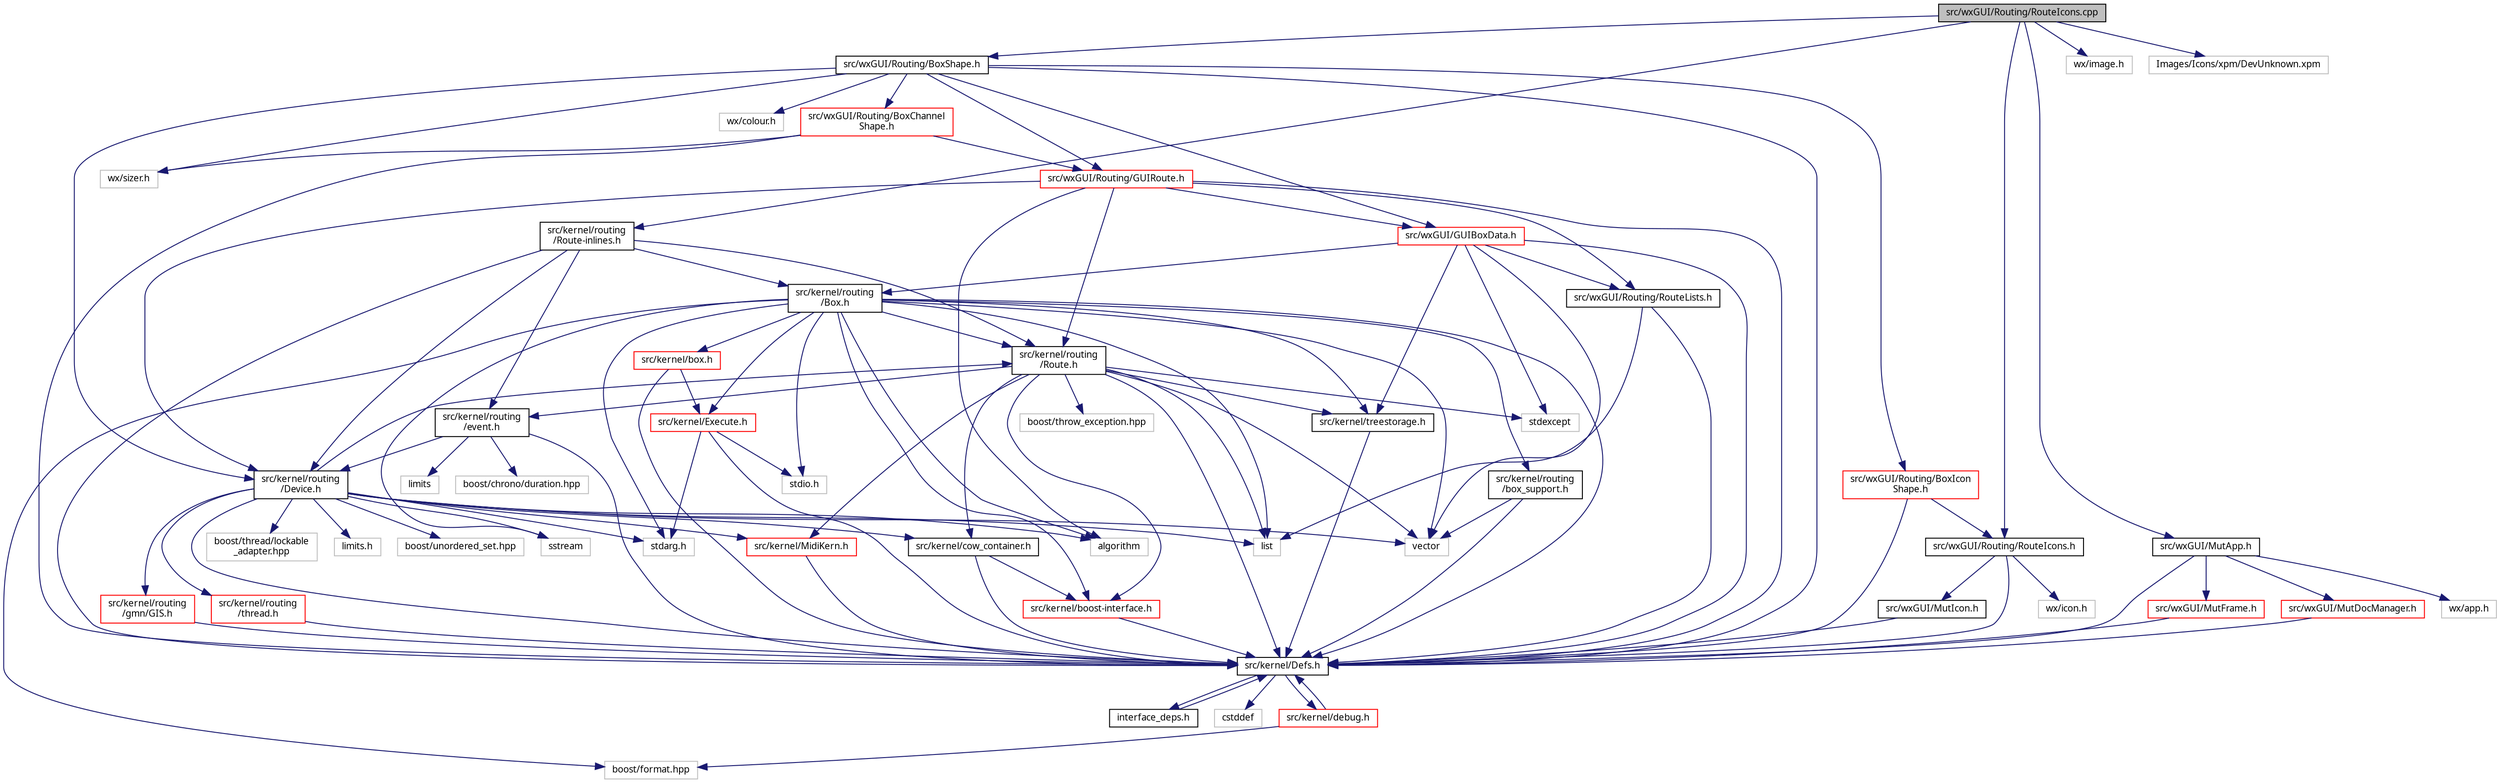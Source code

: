 digraph "src/wxGUI/Routing/RouteIcons.cpp"
{
  edge [fontname="Sans",fontsize="10",labelfontname="Sans",labelfontsize="10"];
  node [fontname="Sans",fontsize="10",shape=record];
  Node0 [label="src/wxGUI/Routing/RouteIcons.cpp",height=0.2,width=0.4,color="black", fillcolor="grey75", style="filled", fontcolor="black"];
  Node0 -> Node1 [color="midnightblue",fontsize="10",style="solid",fontname="Sans"];
  Node1 [label="src/wxGUI/Routing/RouteIcons.h",height=0.2,width=0.4,color="black", fillcolor="white", style="filled",URL="$df/d40/RouteIcons_8h.html",tooltip="Devices base classes. "];
  Node1 -> Node2 [color="midnightblue",fontsize="10",style="solid",fontname="Sans"];
  Node2 [label="src/kernel/Defs.h",height=0.2,width=0.4,color="black", fillcolor="white", style="filled",URL="$d1/d73/Defs_8h.html",tooltip="Common definitions. "];
  Node2 -> Node3 [color="midnightblue",fontsize="10",style="solid",fontname="Sans"];
  Node3 [label="interface_deps.h",height=0.2,width=0.4,color="black", fillcolor="white", style="filled",URL="$de/ddd/interface__deps_8h.html"];
  Node3 -> Node2 [color="midnightblue",fontsize="10",style="solid",fontname="Sans"];
  Node2 -> Node4 [color="midnightblue",fontsize="10",style="solid",fontname="Sans"];
  Node4 [label="cstddef",height=0.2,width=0.4,color="grey75", fillcolor="white", style="filled"];
  Node2 -> Node5 [color="midnightblue",fontsize="10",style="solid",fontname="Sans"];
  Node5 [label="src/kernel/debug.h",height=0.2,width=0.4,color="red", fillcolor="white", style="filled",URL="$db/d16/debug_8h.html"];
  Node5 -> Node2 [color="midnightblue",fontsize="10",style="solid",fontname="Sans"];
  Node5 -> Node9 [color="midnightblue",fontsize="10",style="solid",fontname="Sans"];
  Node9 [label="boost/format.hpp",height=0.2,width=0.4,color="grey75", fillcolor="white", style="filled"];
  Node1 -> Node12 [color="midnightblue",fontsize="10",style="solid",fontname="Sans"];
  Node12 [label="src/wxGUI/MutIcon.h",height=0.2,width=0.4,color="black", fillcolor="white", style="filled",URL="$df/d37/MutIcon_8h.html",tooltip="Icon class fixing issues with Mac OS. "];
  Node12 -> Node2 [color="midnightblue",fontsize="10",style="solid",fontname="Sans"];
  Node1 -> Node13 [color="midnightblue",fontsize="10",style="solid",fontname="Sans"];
  Node13 [label="wx/icon.h",height=0.2,width=0.4,color="grey75", fillcolor="white", style="filled"];
  Node0 -> Node14 [color="midnightblue",fontsize="10",style="solid",fontname="Sans"];
  Node14 [label="src/kernel/routing\l/Route-inlines.h",height=0.2,width=0.4,color="black", fillcolor="white", style="filled",URL="$d2/d2c/Route-inlines_8h.html"];
  Node14 -> Node2 [color="midnightblue",fontsize="10",style="solid",fontname="Sans"];
  Node14 -> Node15 [color="midnightblue",fontsize="10",style="solid",fontname="Sans"];
  Node15 [label="src/kernel/routing\l/Route.h",height=0.2,width=0.4,color="black", fillcolor="white", style="filled",URL="$d1/d65/Route_8h.html",tooltip="Routing. "];
  Node15 -> Node2 [color="midnightblue",fontsize="10",style="solid",fontname="Sans"];
  Node15 -> Node16 [color="midnightblue",fontsize="10",style="solid",fontname="Sans"];
  Node16 [label="src/kernel/cow_container.h",height=0.2,width=0.4,color="black", fillcolor="white", style="filled",URL="$da/d28/cow__container_8h.html",tooltip="Copy on write container. "];
  Node16 -> Node2 [color="midnightblue",fontsize="10",style="solid",fontname="Sans"];
  Node16 -> Node17 [color="midnightblue",fontsize="10",style="solid",fontname="Sans"];
  Node17 [label="src/kernel/boost-interface.h",height=0.2,width=0.4,color="red", fillcolor="white", style="filled",URL="$d1/da4/boost-interface_8h.html",tooltip="Interface to the boost library. "];
  Node17 -> Node2 [color="midnightblue",fontsize="10",style="solid",fontname="Sans"];
  Node15 -> Node20 [color="midnightblue",fontsize="10",style="solid",fontname="Sans"];
  Node20 [label="src/kernel/MidiKern.h",height=0.2,width=0.4,color="red", fillcolor="white", style="filled",URL="$da/dfd/MidiKern_8h.html"];
  Node20 -> Node2 [color="midnightblue",fontsize="10",style="solid",fontname="Sans"];
  Node15 -> Node22 [color="midnightblue",fontsize="10",style="solid",fontname="Sans"];
  Node22 [label="src/kernel/treestorage.h",height=0.2,width=0.4,color="black", fillcolor="white", style="filled",URL="$db/dbe/treestorage_8h.html",tooltip="abstract class for tree like storage "];
  Node22 -> Node2 [color="midnightblue",fontsize="10",style="solid",fontname="Sans"];
  Node15 -> Node17 [color="midnightblue",fontsize="10",style="solid",fontname="Sans"];
  Node15 -> Node23 [color="midnightblue",fontsize="10",style="solid",fontname="Sans"];
  Node23 [label="list",height=0.2,width=0.4,color="grey75", fillcolor="white", style="filled"];
  Node15 -> Node24 [color="midnightblue",fontsize="10",style="solid",fontname="Sans"];
  Node24 [label="vector",height=0.2,width=0.4,color="grey75", fillcolor="white", style="filled"];
  Node15 -> Node25 [color="midnightblue",fontsize="10",style="solid",fontname="Sans"];
  Node25 [label="stdexcept",height=0.2,width=0.4,color="grey75", fillcolor="white", style="filled"];
  Node15 -> Node26 [color="midnightblue",fontsize="10",style="solid",fontname="Sans"];
  Node26 [label="boost/throw_exception.hpp",height=0.2,width=0.4,color="grey75", fillcolor="white", style="filled"];
  Node15 -> Node27 [color="midnightblue",fontsize="10",style="solid",fontname="Sans"];
  Node27 [label="src/kernel/routing\l/event.h",height=0.2,width=0.4,color="black", fillcolor="white", style="filled",URL="$dd/d20/event_8h.html"];
  Node27 -> Node2 [color="midnightblue",fontsize="10",style="solid",fontname="Sans"];
  Node27 -> Node28 [color="midnightblue",fontsize="10",style="solid",fontname="Sans"];
  Node28 [label="src/kernel/routing\l/Device.h",height=0.2,width=0.4,color="black", fillcolor="white", style="filled",URL="$de/d05/Device_8h.html",tooltip="Routing. "];
  Node28 -> Node2 [color="midnightblue",fontsize="10",style="solid",fontname="Sans"];
  Node28 -> Node16 [color="midnightblue",fontsize="10",style="solid",fontname="Sans"];
  Node28 -> Node29 [color="midnightblue",fontsize="10",style="solid",fontname="Sans"];
  Node29 [label="src/kernel/routing\l/gmn/GIS.h",height=0.2,width=0.4,color="red", fillcolor="white", style="filled",URL="$dd/d4d/GIS_8h.html"];
  Node29 -> Node2 [color="midnightblue",fontsize="10",style="solid",fontname="Sans"];
  Node28 -> Node15 [color="midnightblue",fontsize="10",style="solid",fontname="Sans"];
  Node28 -> Node34 [color="midnightblue",fontsize="10",style="solid",fontname="Sans"];
  Node34 [label="src/kernel/routing\l/thread.h",height=0.2,width=0.4,color="red", fillcolor="white", style="filled",URL="$db/dd5/thread_8h.html"];
  Node34 -> Node2 [color="midnightblue",fontsize="10",style="solid",fontname="Sans"];
  Node28 -> Node37 [color="midnightblue",fontsize="10",style="solid",fontname="Sans"];
  Node37 [label="boost/thread/lockable\l_adapter.hpp",height=0.2,width=0.4,color="grey75", fillcolor="white", style="filled"];
  Node28 -> Node20 [color="midnightblue",fontsize="10",style="solid",fontname="Sans"];
  Node28 -> Node24 [color="midnightblue",fontsize="10",style="solid",fontname="Sans"];
  Node28 -> Node23 [color="midnightblue",fontsize="10",style="solid",fontname="Sans"];
  Node28 -> Node38 [color="midnightblue",fontsize="10",style="solid",fontname="Sans"];
  Node38 [label="limits.h",height=0.2,width=0.4,color="grey75", fillcolor="white", style="filled"];
  Node28 -> Node39 [color="midnightblue",fontsize="10",style="solid",fontname="Sans"];
  Node39 [label="algorithm",height=0.2,width=0.4,color="grey75", fillcolor="white", style="filled"];
  Node28 -> Node40 [color="midnightblue",fontsize="10",style="solid",fontname="Sans"];
  Node40 [label="sstream",height=0.2,width=0.4,color="grey75", fillcolor="white", style="filled"];
  Node28 -> Node41 [color="midnightblue",fontsize="10",style="solid",fontname="Sans"];
  Node41 [label="stdarg.h",height=0.2,width=0.4,color="grey75", fillcolor="white", style="filled"];
  Node28 -> Node42 [color="midnightblue",fontsize="10",style="solid",fontname="Sans"];
  Node42 [label="boost/unordered_set.hpp",height=0.2,width=0.4,color="grey75", fillcolor="white", style="filled"];
  Node27 -> Node43 [color="midnightblue",fontsize="10",style="solid",fontname="Sans"];
  Node43 [label="boost/chrono/duration.hpp",height=0.2,width=0.4,color="grey75", fillcolor="white", style="filled"];
  Node27 -> Node44 [color="midnightblue",fontsize="10",style="solid",fontname="Sans"];
  Node44 [label="limits",height=0.2,width=0.4,color="grey75", fillcolor="white", style="filled"];
  Node14 -> Node28 [color="midnightblue",fontsize="10",style="solid",fontname="Sans"];
  Node14 -> Node45 [color="midnightblue",fontsize="10",style="solid",fontname="Sans"];
  Node45 [label="src/kernel/routing\l/Box.h",height=0.2,width=0.4,color="black", fillcolor="white", style="filled",URL="$de/d0f/Box_8h.html",tooltip="Mutabor Box for C++. "];
  Node45 -> Node2 [color="midnightblue",fontsize="10",style="solid",fontname="Sans"];
  Node45 -> Node22 [color="midnightblue",fontsize="10",style="solid",fontname="Sans"];
  Node45 -> Node17 [color="midnightblue",fontsize="10",style="solid",fontname="Sans"];
  Node45 -> Node15 [color="midnightblue",fontsize="10",style="solid",fontname="Sans"];
  Node45 -> Node46 [color="midnightblue",fontsize="10",style="solid",fontname="Sans"];
  Node46 [label="src/kernel/Execute.h",height=0.2,width=0.4,color="red", fillcolor="white", style="filled",URL="$de/d11/Execute_8h.html",tooltip="Execute tuning changes. "];
  Node46 -> Node2 [color="midnightblue",fontsize="10",style="solid",fontname="Sans"];
  Node46 -> Node48 [color="midnightblue",fontsize="10",style="solid",fontname="Sans"];
  Node48 [label="stdio.h",height=0.2,width=0.4,color="grey75", fillcolor="white", style="filled"];
  Node46 -> Node41 [color="midnightblue",fontsize="10",style="solid",fontname="Sans"];
  Node45 -> Node49 [color="midnightblue",fontsize="10",style="solid",fontname="Sans"];
  Node49 [label="src/kernel/box.h",height=0.2,width=0.4,color="red", fillcolor="white", style="filled",URL="$dc/d19/box_8h.html",tooltip="Description: Collect all properties, which are used by boxes. "];
  Node49 -> Node2 [color="midnightblue",fontsize="10",style="solid",fontname="Sans"];
  Node49 -> Node46 [color="midnightblue",fontsize="10",style="solid",fontname="Sans"];
  Node45 -> Node52 [color="midnightblue",fontsize="10",style="solid",fontname="Sans"];
  Node52 [label="src/kernel/routing\l/box_support.h",height=0.2,width=0.4,color="black", fillcolor="white", style="filled",URL="$d2/dfc/box__support_8h.html",tooltip="Mutabor Box for C++. "];
  Node52 -> Node2 [color="midnightblue",fontsize="10",style="solid",fontname="Sans"];
  Node52 -> Node24 [color="midnightblue",fontsize="10",style="solid",fontname="Sans"];
  Node45 -> Node24 [color="midnightblue",fontsize="10",style="solid",fontname="Sans"];
  Node45 -> Node23 [color="midnightblue",fontsize="10",style="solid",fontname="Sans"];
  Node45 -> Node39 [color="midnightblue",fontsize="10",style="solid",fontname="Sans"];
  Node45 -> Node40 [color="midnightblue",fontsize="10",style="solid",fontname="Sans"];
  Node45 -> Node41 [color="midnightblue",fontsize="10",style="solid",fontname="Sans"];
  Node45 -> Node48 [color="midnightblue",fontsize="10",style="solid",fontname="Sans"];
  Node45 -> Node9 [color="midnightblue",fontsize="10",style="solid",fontname="Sans"];
  Node14 -> Node27 [color="midnightblue",fontsize="10",style="solid",fontname="Sans"];
  Node0 -> Node53 [color="midnightblue",fontsize="10",style="solid",fontname="Sans"];
  Node53 [label="src/wxGUI/Routing/BoxShape.h",height=0.2,width=0.4,color="black", fillcolor="white", style="filled",URL="$d9/d49/BoxShape_8h.html",tooltip="Box shape for route window. "];
  Node53 -> Node2 [color="midnightblue",fontsize="10",style="solid",fontname="Sans"];
  Node53 -> Node54 [color="midnightblue",fontsize="10",style="solid",fontname="Sans"];
  Node54 [label="src/wxGUI/GUIBoxData.h",height=0.2,width=0.4,color="red", fillcolor="white", style="filled",URL="$d5/df7/GUIBoxData_8h.html"];
  Node54 -> Node2 [color="midnightblue",fontsize="10",style="solid",fontname="Sans"];
  Node54 -> Node22 [color="midnightblue",fontsize="10",style="solid",fontname="Sans"];
  Node54 -> Node45 [color="midnightblue",fontsize="10",style="solid",fontname="Sans"];
  Node54 -> Node55 [color="midnightblue",fontsize="10",style="solid",fontname="Sans"];
  Node55 [label="src/wxGUI/Routing/RouteLists.h",height=0.2,width=0.4,color="black", fillcolor="white", style="filled",URL="$d4/d70/RouteLists_8h.html"];
  Node55 -> Node2 [color="midnightblue",fontsize="10",style="solid",fontname="Sans"];
  Node55 -> Node23 [color="midnightblue",fontsize="10",style="solid",fontname="Sans"];
  Node54 -> Node24 [color="midnightblue",fontsize="10",style="solid",fontname="Sans"];
  Node54 -> Node25 [color="midnightblue",fontsize="10",style="solid",fontname="Sans"];
  Node53 -> Node65 [color="midnightblue",fontsize="10",style="solid",fontname="Sans"];
  Node65 [label="src/wxGUI/Routing/GUIRoute.h",height=0.2,width=0.4,color="red", fillcolor="white", style="filled",URL="$d6/dfa/GUIRoute_8h.html"];
  Node65 -> Node2 [color="midnightblue",fontsize="10",style="solid",fontname="Sans"];
  Node65 -> Node28 [color="midnightblue",fontsize="10",style="solid",fontname="Sans"];
  Node65 -> Node15 [color="midnightblue",fontsize="10",style="solid",fontname="Sans"];
  Node65 -> Node54 [color="midnightblue",fontsize="10",style="solid",fontname="Sans"];
  Node65 -> Node55 [color="midnightblue",fontsize="10",style="solid",fontname="Sans"];
  Node65 -> Node39 [color="midnightblue",fontsize="10",style="solid",fontname="Sans"];
  Node53 -> Node82 [color="midnightblue",fontsize="10",style="solid",fontname="Sans"];
  Node82 [label="src/wxGUI/Routing/BoxChannel\lShape.h",height=0.2,width=0.4,color="red", fillcolor="white", style="filled",URL="$d6/d68/BoxChannelShape_8h.html",tooltip="Box shape for route window. "];
  Node82 -> Node2 [color="midnightblue",fontsize="10",style="solid",fontname="Sans"];
  Node82 -> Node65 [color="midnightblue",fontsize="10",style="solid",fontname="Sans"];
  Node82 -> Node103 [color="midnightblue",fontsize="10",style="solid",fontname="Sans"];
  Node103 [label="wx/sizer.h",height=0.2,width=0.4,color="grey75", fillcolor="white", style="filled"];
  Node53 -> Node104 [color="midnightblue",fontsize="10",style="solid",fontname="Sans"];
  Node104 [label="src/wxGUI/Routing/BoxIcon\lShape.h",height=0.2,width=0.4,color="red", fillcolor="white", style="filled",URL="$d2/de0/BoxIconShape_8h.html",tooltip="Box icon shape for route window. "];
  Node104 -> Node2 [color="midnightblue",fontsize="10",style="solid",fontname="Sans"];
  Node104 -> Node1 [color="midnightblue",fontsize="10",style="solid",fontname="Sans"];
  Node53 -> Node28 [color="midnightblue",fontsize="10",style="solid",fontname="Sans"];
  Node53 -> Node105 [color="midnightblue",fontsize="10",style="solid",fontname="Sans"];
  Node105 [label="wx/colour.h",height=0.2,width=0.4,color="grey75", fillcolor="white", style="filled"];
  Node53 -> Node103 [color="midnightblue",fontsize="10",style="solid",fontname="Sans"];
  Node0 -> Node106 [color="midnightblue",fontsize="10",style="solid",fontname="Sans"];
  Node106 [label="src/wxGUI/MutApp.h",height=0.2,width=0.4,color="black", fillcolor="white", style="filled",URL="$db/dc1/MutApp_8h.html"];
  Node106 -> Node2 [color="midnightblue",fontsize="10",style="solid",fontname="Sans"];
  Node106 -> Node107 [color="midnightblue",fontsize="10",style="solid",fontname="Sans"];
  Node107 [label="src/wxGUI/MutFrame.h",height=0.2,width=0.4,color="red", fillcolor="white", style="filled",URL="$dd/db5/MutFrame_8h.html"];
  Node107 -> Node2 [color="midnightblue",fontsize="10",style="solid",fontname="Sans"];
  Node106 -> Node125 [color="midnightblue",fontsize="10",style="solid",fontname="Sans"];
  Node125 [label="src/wxGUI/MutDocManager.h",height=0.2,width=0.4,color="red", fillcolor="white", style="filled",URL="$df/d7f/MutDocManager_8h.html"];
  Node125 -> Node2 [color="midnightblue",fontsize="10",style="solid",fontname="Sans"];
  Node106 -> Node127 [color="midnightblue",fontsize="10",style="solid",fontname="Sans"];
  Node127 [label="wx/app.h",height=0.2,width=0.4,color="grey75", fillcolor="white", style="filled"];
  Node0 -> Node88 [color="midnightblue",fontsize="10",style="solid",fontname="Sans"];
  Node88 [label="wx/image.h",height=0.2,width=0.4,color="grey75", fillcolor="white", style="filled"];
  Node0 -> Node128 [color="midnightblue",fontsize="10",style="solid",fontname="Sans"];
  Node128 [label="Images/Icons/xpm/DevUnknown.xpm",height=0.2,width=0.4,color="grey75", fillcolor="white", style="filled"];
}
